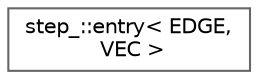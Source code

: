 digraph "Graphical Class Hierarchy"
{
 // LATEX_PDF_SIZE
  bgcolor="transparent";
  edge [fontname=Helvetica,fontsize=10,labelfontname=Helvetica,labelfontsize=10];
  node [fontname=Helvetica,fontsize=10,shape=box,height=0.2,width=0.4];
  rankdir="LR";
  Node0 [id="Node000000",label="step_::entry\< EDGE,\l VEC \>",height=0.2,width=0.4,color="grey40", fillcolor="white", style="filled",URL="$structstep___1_1entry.html",tooltip=" "];
}
